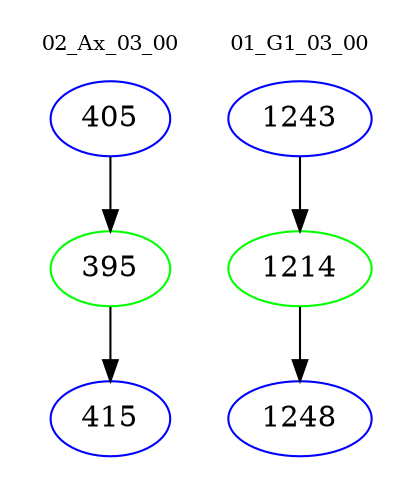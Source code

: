 digraph{
subgraph cluster_0 {
color = white
label = "02_Ax_03_00";
fontsize=10;
T0_405 [label="405", color="blue"]
T0_405 -> T0_395 [color="black"]
T0_395 [label="395", color="green"]
T0_395 -> T0_415 [color="black"]
T0_415 [label="415", color="blue"]
}
subgraph cluster_1 {
color = white
label = "01_G1_03_00";
fontsize=10;
T1_1243 [label="1243", color="blue"]
T1_1243 -> T1_1214 [color="black"]
T1_1214 [label="1214", color="green"]
T1_1214 -> T1_1248 [color="black"]
T1_1248 [label="1248", color="blue"]
}
}
